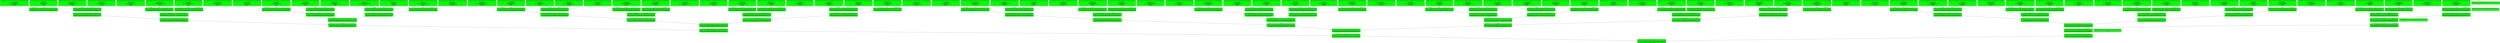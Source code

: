 digraph G{
graph [compound=true, labelloc="b"];
Nodo0[shape=record,fillcolor=green,style=filled,label="6420688fe4966a37453637b7e4966dc59949eb77d3282ef8d9a7649da9cf2305&#92;n&#92;n5814189346446&#92;nCristobal Olmos&#92;njaime.villanueva42@yahoo.com&#92;nnozigonosi&#92;nUsuario"];Nodo1[shape=record,fillcolor=green,style=filled,label="3e1d7f87a18ba196e8c79c4a5a5dec0f541f2260c6732f208bff22d292eeba16&#92;n&#92;n2579993916352&#92;nAdriana Pichardo&#92;neva89@gmail.com&#92;ndoyozevema&#92;nUsuario"];Nodo2[shape=record,fillcolor=green,style=filled,label="fddb42993eb4bb099b242fe35537c740c3248d2ad5a94ece8e780a4fc8733119&#92;n&#92;n6644531371337&#92;nIgnacio Almaraz&#92;nyolanda.guzmn@yahoo.com&#92;npovenicola&#92;nUsuario"];Nodo3[shape=record,fillcolor=green,style=filled,label="9518640243abab6ae2fb7fa78fe066926f867bb6490fb149a2108b95114ccdb3&#92;n&#92;n7334813213241&#92;nConchita Barreto&#92;nmanuela20@hotmail.com&#92;nceqoyilemu&#92;nUsuario"];Nodo4[shape=record,fillcolor=green,style=filled,label="6fa3bb67a3ed6d2b5b9b6f76719f85a3e5374129d08930ef531d15366ab4ca07&#92;n&#92;n8593429736187&#92;nAlejandra Alcántar&#92;nmariano.duarte@yahoo.com&#92;nzinatojaxa&#92;nUsuario"];Nodo5[shape=record,fillcolor=green,style=filled,label="850793836ff4ff8b78648bdc65866c86ce92449d6fdd73210bf85df16cad2e08&#92;n&#92;n8584257927669&#92;nMónica Valverde&#92;nclemente.palacios86@hotmail.com&#92;nxarotusivo&#92;nUsuario"];Nodo6[shape=record,fillcolor=green,style=filled,label="8f49268e25ffa651f5b1a19e07f542d3e5edbb4079b576ad00c5cd88f1e70908&#92;n&#92;n5936653271624&#92;nMiguel Corona&#92;nhomero.delatorre54@gmail.com&#92;ndakiroharo&#92;nUsuario"];Nodo7[shape=record,fillcolor=green,style=filled,label="57a9ced532b2aad17626287649c10bbbe8536d5b0a8a430e5b4de681ddf26a76&#92;n&#92;n5553164513391&#92;nBernardo Armenta&#92;nantoniogaytn47@gmail.com&#92;nxaseloceza&#92;nUsuario"];Nodo8[shape=record,fillcolor=green,style=filled,label="8a4f18d11df11bd99bea6f47d2b031fc336b4de06c52b9cca7634de46b6283aa&#92;n&#92;n8377357717474&#92;nRaquel Villanueva&#92;nclara17@yahoo.com&#92;ngigaqozofo&#92;nUsuario"];Nodo9[shape=record,fillcolor=green,style=filled,label="ab15b1c781d1b0988cfea1171b87762246b1070e21594d1d50c662f805ae691c&#92;n&#92;n8616272612388&#92;nRosalia Báez&#92;nbertacastro29@yahoo.com&#92;nyipitopayu&#92;nUsuario"];Nodo10[shape=record,fillcolor=green,style=filled,label="b0a6d9cd90187c09c5a1ae3c7cffc27db1452b0b5849d28c320c0b2aec59cf1d&#92;n&#92;n4761248384994&#92;nJoaquín Carvajal&#92;nbarbara.soliz@gmail.com&#92;nkurevesebe&#92;nUsuario"];Nodo11[shape=record,fillcolor=green,style=filled,label="6aaa8abb052e51a5811bb4f5ada584264de7955376b24ae64e2571e4765bc22d&#92;n&#92;n8618227236876&#92;nPatricio Luna&#92;ntimoteo.de-jess@hotmail.com&#92;nwaqokinihi&#92;nUsuario"];Nodo12[shape=record,fillcolor=green,style=filled,label="24a46d993ad52ed44d0929321c9d0330e2b554899b3b6f9672218b36eb15e673&#92;n&#92;n9866583571365&#92;nMaría Cristina Díaz&#92;nmara-cristina.rodarte@hotmail.com&#92;ndukoyiriyu&#92;nUsuario"];Nodo13[shape=record,fillcolor=green,style=filled,label="50fd8221c4d6cb981a10be453f967f8ca5a94bae49592df37dba48f15010e11e&#92;n&#92;n8926946543451&#92;nGloria Lugo&#92;nanita84@yahoo.com&#92;nqiraruqoxi&#92;nUsuario"];Nodo14[shape=record,fillcolor=green,style=filled,label="4f549513d53e840adf109e19776808542d07571fddee416a00597f44841d5483&#92;n&#92;n2895556173714&#92;nSara Tovar&#92;nmarco-antonio.pacheco@gmail.com&#92;nrebanuxupe&#92;nUsuario"];Nodo15[shape=record,fillcolor=green,style=filled,label="bb7239ad641054abe38040defc34e95890d43275b576c88b20842811eb460bef&#92;n&#92;n8681469768764&#92;nArturo Herrera&#92;nluciagalvn31@yahoo.com&#92;nyafakepeho&#92;nUsuario"];Nodo16[shape=record,fillcolor=green,style=filled,label="761d03b5eaee031888456751e405bf638f994cc6cd631d4992b6db9a6fcdd790&#92;n&#92;n3829417887596&#92;nClemente Ortega&#92;nmarco-antonio.vigil42@hotmail.com&#92;nwekikedame&#92;nUsuario"];Nodo17[shape=record,fillcolor=green,style=filled,label="ec0876a0178ffbc380209591a7d9314bcd84eabdfaefb155fcf79e420db4a853&#92;n&#92;n7293994859958&#92;nMarco Antonio Gaona&#92;nrafael.salcido@yahoo.com&#92;nlecepezuza&#92;nUsuario"];Nodo18[shape=record,fillcolor=green,style=filled,label="19db1d3049ba6480e66d5fdd635de7bcf5f9ee23fdf9de7ee4e6b3e87e459394&#92;n&#92;n5268755694735&#92;nJuana Chávez&#92;ncristina.velzquez42@yahoo.com&#92;nxujilahoji&#92;nUsuario"];Nodo19[shape=record,fillcolor=green,style=filled,label="ce23288fecd69a6b304c352b2a6ffe3165d54012d507f1ae4bb86b25a780db17&#92;n&#92;n4931411478349&#92;nAna Alemán&#92;nmara-jos.guajardo@yahoo.com&#92;nloluxapemu&#92;nUsuario"];Nodo20[shape=record,fillcolor=green,style=filled,label="6cea5f3fc392b497ffa0b0e3e946d30f5a88e32b0986214d87caa693fa227819&#92;n&#92;n9468315172899&#92;nMiguel Delao&#92;nemilia.bustos@yahoo.com&#92;nturizetaro&#92;nUsuario"];Nodo21[shape=record,fillcolor=green,style=filled,label="c1ae86760af93113f553f125553677475377fdc0125683aa7dcee43645871b4c&#92;n&#92;n2544769875933&#92;nRicardo Villareal&#92;ngracielasantilln86@hotmail.com&#92;njoyuxomanu&#92;nUsuario"];Nodo22[shape=record,fillcolor=green,style=filled,label="da9dd8e9fa792559fb3788a43abfb9fb5cc80c9a00480813cbcb9bddddc6e949&#92;n&#92;n8849135349176&#92;nIsabel Quiñones&#92;ngregorio.leiva59@yahoo.com&#92;nbozajodifa&#92;nUsuario"];Nodo23[shape=record,fillcolor=green,style=filled,label="9d5c4dee859d53c286fd980be9d8db6ea36af8bf78e7204dd53e2e996263ed87&#92;n&#92;n7119974381947&#92;nLourdes Segura&#92;njos-emiliomadrigal21@yahoo.com&#92;ntebulagere&#92;nUsuario"];Nodo24[shape=record,fillcolor=green,style=filled,label="d1c60acaa11e0cfd3ffd94db54171649920894bf8acd298e7faa7bf1ace29d0b&#92;n&#92;n2669196288446&#92;nCaridad Jiménez&#92;njacobo.ulloa@hotmail.com&#92;nmaluxenone&#92;nUsuario"];Nodo25[shape=record,fillcolor=green,style=filled,label="7e1360491e461a1ffe6b590f5e46eaf6d1a8ef97023e94de1776ba5af7b022e2&#92;n&#92;n7635494171368&#92;nCristobal Gaona&#92;nguillermina01@hotmail.com&#92;nzezopicunu&#92;nUsuario"];Nodo26[shape=record,fillcolor=green,style=filled,label="d4b9f6aaeba83759d3c784a3569221bf39fb5fb779ec911ce67e941863a3b7e8&#92;n&#92;n4656671761475&#92;nHernán Granado&#92;ncecilia.pia88@gmail.com&#92;ntocarefeto&#92;nUsuario"];Nodo27[shape=record,fillcolor=green,style=filled,label="6a0411a2f5ed1c4a28eb1b17887bf790308f3b6cd4ef2aa069f6df8a3981f9ac&#92;n&#92;n7743627623662&#92;nAdriana Padrón&#92;ngustavohidalgo60@yahoo.com&#92;nxucuziriqu&#92;nUsuario"];Nodo28[shape=record,fillcolor=green,style=filled,label="6b9bbe81b5da689cf3532bdb8e750a6d0d857ddf64d90e1eddab49015963c635&#92;n&#92;n1822147458793&#92;nÁngela Limón&#92;nmara-elena31@hotmail.com&#92;nsemadikeke&#92;nUsuario"];Nodo29[shape=record,fillcolor=green,style=filled,label="6793f37580321f29872d9f92d85426aa5c3b1d63f178c4387fbced820de1b0b9&#92;n&#92;n1368897391774&#92;nEmilia Rocha&#92;ncaridad24@gmail.com&#92;nvejotuzajo&#92;nUsuario"];Nodo30[shape=record,fillcolor=green,style=filled,label="456c96620ec0a3613cb2f2d23a4f8c9b2d3e52810777374b77fb9ec77eaef923&#92;n&#92;n8773678378328&#92;nMarco Antonio Olvera&#92;nhoracio96@gmail.com&#92;ntuqaneyale&#92;nUsuario"];Nodo31[shape=record,fillcolor=green,style=filled,label="639c021d23246199c000be3849c009de5ea08fe920a73d7a39096ad88dcfed26&#92;n&#92;n5254425467734&#92;nCatalina Anaya&#92;nelena.malave66@gmail.com&#92;nmijezeqeni&#92;nUsuario"];Nodo32[shape=record,fillcolor=green,style=filled,label="2d75300747b99d12542fd21fa2f91f82a00769efb2a6db27984e68da2622d1ce&#92;n&#92;n3142962397964&#92;nPilar Arriaga&#92;ngilberto.pedraza@yahoo.com&#92;npumafovero&#92;nUsuario"];Nodo33[shape=record,fillcolor=green,style=filled,label="654ccefbbc87388c40d6b340f8dd0924d22a228b7c567e516b1aab4354680363&#92;n&#92;n2934128786923&#92;nDiana Granados&#92;nhugo.lugo64@hotmail.com&#92;npejuwuvena&#92;nUsuario"];Nodo34[shape=record,fillcolor=green,style=filled,label="e8c9845310ff136c9a519c1075e2214812be8358d22aa49653e49470f46a5728&#92;n&#92;n4741686263641&#92;nDavid Ybarra&#92;ncarlacarranza97@hotmail.com&#92;nnimogunuro&#92;nUsuario"];Nodo35[shape=record,fillcolor=green,style=filled,label="0b64f43a76307c5be7a473059bc8d5657cbd2ba17171ea604baee10caaa5c5b8&#92;n&#92;n7913235243699&#92;nAdriana Gil&#92;njaime08@yahoo.com&#92;ncocifevuni&#92;nUsuario"];Nodo36[shape=record,fillcolor=green,style=filled,label="937e76b68896ac907aae90084287c534681559d1102f96160c8fa70c4dd7950a&#92;n&#92;n7736147974617&#92;nMercedes Matos&#92;nandrs.villa@hotmail.com&#92;njomenufeve&#92;nUsuario"];Nodo37[shape=record,fillcolor=green,style=filled,label="c2315ecbd13c32686ddeae1b595a93d71f8139cec7d92a2c645ed0d2164124ec&#92;n&#92;n1288938143589&#92;nBenjamín Delapaz&#92;nmara-soledad10@gmail.com&#92;nlurademuci&#92;nUsuario"];Nodo38[shape=record,fillcolor=green,style=filled,label="75a0035059e3813dacdf101b7bc2bd6646bffa7d2728e7859d3c07dfe042c9f0&#92;n&#92;n2943724396811&#92;nMario Arreola&#92;nrocio.armijo@hotmail.com&#92;nwayahezima&#92;nUsuario"];Nodo39[shape=record,fillcolor=green,style=filled,label="478cba29fbe60409e162fbe8ff3be40ed8c7ba03d78b1ecebfc286eeb8789a2d&#92;n&#92;n6643178386258&#92;nMagdalena Cabrera&#92;npedromontemayor66@yahoo.com&#92;nzazopoguga&#92;nUsuario"];Nodo40[shape=record,fillcolor=green,style=filled,label="479378cf5cffb4d8a1af1b40555e983a4251228b70045dcd691bc546084f42ab&#92;n&#92;n5155254917714&#92;nJorge Chávez&#92;nbertaperalta89@hotmail.com&#92;nfuhurevuho&#92;nUsuario"];Nodo41[shape=record,fillcolor=green,style=filled,label="6a6642b393ef6f535e5635bd1412e3285462cdf055706004b8bdfef9be9f269a&#92;n&#92;n1636777681957&#92;nGilberto Menchaca&#92;nngela.godoy27@hotmail.com&#92;nranokoyabe&#92;nUsuario"];Nodo42[shape=record,fillcolor=green,style=filled,label="be6bea696cae0549f23f0314aef7fcc35335b8a2afb19d6dbb6016a669d642d6&#92;n&#92;n4139935691723&#92;nDolores Sepúlveda&#92;nmara.perea@gmail.com&#92;nrucocefema&#92;nUsuario"];Nodo43[shape=record,fillcolor=green,style=filled,label="3079bc380303bdae16942b89e4874f35b6e12a7a2bef25d67134f28c962a0366&#92;n&#92;n7966122282638&#92;nDiego Ciñeda&#92;nnomeimporta@gmail.com&#92;nffrr456f&#92;nUsuario"];Nodo44[shape=record,fillcolor=green,style=filled,label="7a693bbf1fc1fd5b899daf0873e969a24ff22b2ab02f713be4d3ed3fb5756540&#92;n&#92;n7243556412666&#92;nLuis Franco&#92;nmartn.pabn@hotmail.com&#92;nhamojanexi&#92;nUsuario"];Nodo45[shape=record,fillcolor=green,style=filled,label="1b9f4025f085f0cfe9e85f18fc6b3aabea67cef0593cf6cb71f00956deb1237e&#92;n&#92;n6151384252919&#92;nJulio Ojeda&#92;nmnicasaavedra45@gmail.com&#92;njihafikobu&#92;nUsuario"];Nodo46[shape=record,fillcolor=green,style=filled,label="e0fdc1c3db19c6d972d75ec7ebf3eb1d958e96247a9c144575bbf309763849fd&#92;n&#92;n9783989826944&#92;nAriadna Gallegos&#92;njaimezayas60@yahoo.com&#92;ndofivazaxe&#92;nUsuario"];Nodo47[shape=record,fillcolor=green,style=filled,label="e071368c93d4c0086425968b33c6ecbfa7abe4267132064f0f1e270715f72a09&#92;n&#92;n8719188476476&#92;nReina Fonseca&#92;nmiguel-ngel.almanza03@gmail.com&#92;nbizihewaye&#92;nUsuario"];Nodo48[shape=record,fillcolor=green,style=filled,label="27c0e7237f9aa8f74d8d924fa2e65bca30956833937b5b7db9339c25b69eb762&#92;n&#92;n9281237978619&#92;nLorena Saiz&#92;nconcepcinaguirre80@yahoo.com&#92;nsaboxopuba&#92;nUsuario"];Nodo49[shape=record,fillcolor=green,style=filled,label="7f83e6c16ad5d8a238caff1cab5577ada80ff5162ff9d02bd3ebd73abaa27187&#92;n&#92;n8946841966492&#92;nIsabela Águilar&#92;nmanuela52@hotmail.com&#92;nbosijareso&#92;nUsuario"];Nodo50[shape=record,fillcolor=green,style=filled,label="944d8e5a6d8b77f493bf13642a0d96f6760f80261a5a2b210c2920d90ae71b1c&#92;n&#92;n8844536119965&#92;nAndrea Bahena&#92;nmicaelaybarra59@yahoo.com&#92;nfoxajahuro&#92;nUsuario"];Nodo51[shape=record,fillcolor=green,style=filled,label="3d20bc246fa4496853e0ca0647fa9411de069986134ccd632673622e35636210&#92;n&#92;n6278431891478&#92;nMónica Jaramillo&#92;nandrea.rico43@yahoo.com&#92;njepecubaqa&#92;nUsuario"];Nodo52[shape=record,fillcolor=green,style=filled,label="7d70a58623610bac49990b360c0ad6e69d1d921b0fea2075d6277ff731bf1d00&#92;n&#92;n3719448425919&#92;nGraciela Garibay&#92;nirenevarela66@yahoo.com&#92;nnagiwojizu&#92;nUsuario"];Nodo53[shape=record,fillcolor=green,style=filled,label="b9c4f062affb1ab07552ccb9c0dee88e0d0816cacbf07ea35a2e72f9c17283d8&#92;n&#92;n9713416438915&#92;nMagdalena Corrales&#92;nguillermo94@gmail.com&#92;nwoxeyijila&#92;nUsuario"];Nodo54[shape=record,fillcolor=green,style=filled,label="f95186e1ed849e71f230a3a19aa7d506c1455b5d0b00348df7fae7f59498ca5a&#92;n&#92;n3163518389391&#92;nBeatriz Garibay&#92;nlourdes41@yahoo.com&#92;njararezuhu&#92;nUsuario"];Nodo55[shape=record,fillcolor=green,style=filled,label="9dff99524bd4af6ad05220711864e562d2fec3367ef24b058e7e43852e83187e&#92;n&#92;n4364563269412&#92;nPablo Saldaña&#92;njosferrer65@gmail.com&#92;nzujekiqoza&#92;nUsuario"];Nodo56[shape=record,fillcolor=green,style=filled,label="1383b3fef72b848a157b93da8aa29665ff35491323903fbae62a4156c47438a3&#92;n&#92;n2463133135696&#92;nJuan Santacruz&#92;ncristobal.maestas@gmail.com&#92;nxorudamopo&#92;nUsuario"];Nodo57[shape=record,fillcolor=green,style=filled,label="79f6234ca3e365cde9eef0a7deb85bbdb9954386e7d690ed64c031233cd7b8e1&#92;n&#92;n7393555697555&#92;nAna Luisa Quintero&#92;ngloria.correa@hotmail.com&#92;ncewaqejimu&#92;nUsuario"];Nodo58[shape=record,fillcolor=green,style=filled,label="28d63ef2df08b6796f2bb5c6d944eb5c5a392c1bf264b6b221ff5af3567007ed&#92;n&#92;n6117527626576&#92;nMayte Salcido&#92;nraquel.viera@gmail.com&#92;nkaxexibapi&#92;nUsuario"];Nodo59[shape=record,fillcolor=green,style=filled,label="69b731cf2b529cb728ab8dac67d968cba59767a7e12a9c1b923bbe1b6fb2eeba&#92;n&#92;n1889525113272&#92;nRaúl Dueñas&#92;nleonorlemus91@hotmail.com&#92;nyabopafata&#92;nUsuario"];Nodo60[shape=record,fillcolor=green,style=filled,label="ca177bd0bd54316b012aea41de8e2653c6199dca81c6f82b17ddacaaa46edb8a&#92;n&#92;n2685894788755&#92;nJosé Emilio Amador&#92;nlorenzo36@gmail.com&#92;ntevigogoce&#92;nUsuario"];Nodo61[shape=record,fillcolor=green,style=filled,label="b975805cdde42147b37ee79056a6552af2349dff7520f58f2b6c5ab2f328c01f&#92;n&#92;n9664891415778&#92;nGraciela Rosales&#92;nguillermo.sanches@gmail.com&#92;nvisamacequ&#92;nUsuario"];Nodo62[shape=record,fillcolor=green,style=filled,label="a404876e78aec7ef274db66502ba59dd9bc63a85352a4b727d019f51c9f0b6e7&#92;n&#92;n5829183656269&#92;nCarmen Rodríguez&#92;nguadalupe.luna@yahoo.com&#92;nnopejerawu&#92;nUsuario"];Nodo63[shape=record,fillcolor=green,style=filled,label="ae74794a684d7cf255a6875acbd4194538a2af01baad7f7ec4ca54b7d4d851e0&#92;n&#92;n3222262655866&#92;nOlivia Lovato&#92;ncarlota56@hotmail.com&#92;nzowibadugi&#92;nUsuario"];Nodo64[shape=record,fillcolor=green,style=filled,label="fe78dced2ff6ecdf8ad0a74586128917bb464a704fb71aa3ec009aad58009b4f&#92;n&#92;n2397977697528&#92;nVicente Chapa&#92;nramonaalemn15@yahoo.com&#92;nbisajuduyu&#92;nUsuario"];Nodo65[shape=record,fillcolor=green,style=filled,label="91a6c95bc2b5132ffe8c26163a6d3af9694e6d3c11a2a8dc2d5ce473aa313eb7&#92;n&#92;n3867331198829&#92;nCristobal Gaytán&#92;nhernn79@hotmail.com&#92;ntubadumexi&#92;nUsuario"];Nodo66[shape=record,fillcolor=green,style=filled,label="12c821b9d37d63498ee238bb4391079fec289e5c4717d52fc076d672150dce91&#92;n&#92;n8818981557678&#92;nRamón Paredes&#92;nfrancisca.henrquez89@yahoo.com&#92;nguvaxuvapa&#92;nUsuario"];Nodo67[shape=record,fillcolor=green,style=filled,label="0843b665814d7eeb42a8b98f79a9e27f60fb88b79d5c6dddc3eb5e9995d7c464&#92;n&#92;n4923278748766&#92;nLuz Acuña&#92;nbeatriz.jaime@yahoo.com&#92;nroxuzegiwe&#92;nUsuario"];Nodo68[shape=record,fillcolor=green,style=filled,label="8b7f1dc75551738ef0cb1fdb6adc27c1f7250425f2dff8b552402f8a2e3916f7&#92;n&#92;n3842613647158&#92;nGilberto Montaño&#92;nteodoro90@hotmail.com&#92;nbuzudoxove&#92;nUsuario"];Nodo69[shape=record,fillcolor=green,style=filled,label="ec3198ec32b436de7523dbb004b5e750bf5b6798469b093c413bdb99d7886704&#92;n&#92;n5182366964249&#92;nGustavo Ramón&#92;nlucas.quezada66@gmail.com&#92;ncubifojevu&#92;nUsuario"];Nodo70[shape=record,fillcolor=green,style=filled,label="5bb27724e922ff03f0977f14155223d2ac3e4a0e44a5d6a67f734c6d0a380e39&#92;n&#92;n1383852588951&#92;nJosé Emilio Collazo&#92;nenriqueluna46@yahoo.com&#92;ngunacasoki&#92;nUsuario"];Nodo71[shape=record,fillcolor=green,style=filled,label="80aca4935b9a48c31398656c54ded7535664e1bb912e2784568449c65610f238&#92;n&#92;n3498837526256&#92;nAna Maya&#92;nmara-luisa.garica@yahoo.com&#92;nrijecocogi&#92;nUsuario"];Nodo72[shape=record,fillcolor=green,style=filled,label="f56cb6c9f34bae1571beaff7443221e1025f80db7f72432f67837daa5548ca07&#92;n&#92;n4363433125265&#92;nJaime Saldivar&#92;narmando.bonilla@yahoo.com&#92;ntomidogave&#92;nUsuario"];Nodo73[shape=record,fillcolor=green,style=filled,label="888d9d655b5d69dce5016a13548da0b0f686d0c397392aff67c0835e7b94627d&#92;n&#92;n4918878656113&#92;nClaudia Pedroza&#92;neduardo.cortez25@gmail.com&#92;nwesuvujuxu&#92;nUsuario"];Nodo74[shape=record,fillcolor=green,style=filled,label="a9265798fae8ef5c6537da56b82a70334e4e583b1ebe09e89f1d6b95bc1bea35&#92;n&#92;n1625169327569&#92;nPatricio Colunga&#92;nconcepcin.campos@yahoo.com&#92;npelamidifa&#92;nUsuario"];Nodo75[shape=record,fillcolor=green,style=filled,label="74d465eb8fdafe18385815184067902a398e27c07269abff3c7e5df1800a732a&#92;n&#92;n8498254356931&#92;nElena Valdivia&#92;nsergio12@hotmail.com&#92;nqazonenusu&#92;nUsuario"];Nodo76[shape=record,fillcolor=green,style=filled,label="fca82d51a92d675933ac89e151492fba3aee38647abed3a9dc6bb95630dc8d6e&#92;n&#92;n4556984858539&#92;nEnrique Balderas&#92;nfrancisca.prado@hotmail.com&#92;nlufiqotowa&#92;nUsuario"];Nodo77[shape=record,fillcolor=green,style=filled,label="fcd5c759833ecce5ded2f9eaf336064b8cc5d1d3c138ce49b454ea6069649f76&#92;n&#92;n5292929954516&#92;nInés Deleón&#92;nguillermo47@hotmail.com&#92;nfoqugominu&#92;nUsuario"];Nodo78[shape=record,fillcolor=green,style=filled,label="f877afcb61e54996b1c209ccb8d038a45959cb3a719ccb5e3366ad6bc8f99406&#92;n&#92;n6337279296374&#92;nEmilia Carrasquillo&#92;nalejandra72@hotmail.com&#92;nnutagofije&#92;nUsuario"];Nodo79[shape=record,fillcolor=green,style=filled,label="11a76b9ea48c1decc74bfdc64b60001fb90b5b85609f819edfed6a99daa9138c&#92;n&#92;n2719414437751&#92;nVictoria Rodríguez&#92;njuliomontaez89@hotmail.com&#92;nkawisosuse&#92;nUsuario"];Nodo80[shape=record,fillcolor=green,style=filled,label="0ee98fc5668d32c58a51a0a76aa285d29b50f21094591e0d01645bb98a5746e0&#92;n&#92;n1973526586315&#92;nLorena Dávila&#92;namalia.zamora@yahoo.com&#92;nkiyocikaxu&#92;nUsuario"];Nodo81[shape=record,fillcolor=green,style=filled,label="ed8de7e7ba1fcafb74d6d7cf23174cdf48b60638c53135a59c98ade5a0901528&#92;n&#92;n7177753885314&#92;nDaniel Amaya&#92;nemilio.camarillo@yahoo.com&#92;nraponumobi&#92;nUsuario"];Nodo82[shape=record,fillcolor=green,style=filled,label="cb653e79ed85f4d73e116e4442c4f7e9a96a39bdfd0f54d026f5eba8f94b51f3&#92;n&#92;n7239523619319&#92;nMariana Benavídez&#92;nantonioposada19@yahoo.com&#92;nlibonufulu&#92;nUsuario"];Nodo83[shape=record,fillcolor=green,style=filled,label="27cf837c541647f283e560806a15e8d7097a79abcdb7cc157ac34ac7b6ec2f45&#92;n&#92;n4515348769345&#92;nIsabel Ledesma&#92;njos-eduardo.porras20@hotmail.com&#92;nxohayisufu&#92;nUsuario"];Nodo84[shape=record,fillcolor=green,style=filled,label="5eb302417a8a9d0c82342baa8fa2c02f8eea3f046edb7a9372de6cb5eacb189d&#92;n&#92;n2297333548713&#92;nAntonio Moreno&#92;nngela.grijalva64@yahoo.com&#92;nhemamajapu&#92;nUsuario"];Nodo85[shape=record,fillcolor=green,style=filled,label="3c3f85a630e34873569b30668dbd7c4d16cb3b114b634c9a2c187368f72f4701&#92;n&#92;n-85"];Nodo86[shape=record,fillcolor=green,style=filled,label="76a18f75fba25810cecf747682fba76c30271e3b372173cb2a2adc717b27bec4&#92;n&#92;n6420688fe4966a37453637b7e4966dc59949eb77d3282ef8d9a7649da9cf2305&#92;n3e1d7f87a18ba196e8c79c4a5a5dec0f541f2260c6732f208bff22d292eeba16"];Nodo0 -> Nodo86;Nodo1 -> Nodo86;Nodo87[shape=record,fillcolor=green,style=filled,label="eebf63a8c1438d24bc392da225cf5effd9f23d98006281016eb6dded16e0109e&#92;n&#92;nfddb42993eb4bb099b242fe35537c740c3248d2ad5a94ece8e780a4fc8733119&#92;n9518640243abab6ae2fb7fa78fe066926f867bb6490fb149a2108b95114ccdb3"];Nodo2 -> Nodo87;Nodo3 -> Nodo87;Nodo88[shape=record,fillcolor=green,style=filled,label="c88971d6fe7fd87ece16373b85ab123781273227eae9bacc9c4632154e6915ac&#92;n&#92;n6fa3bb67a3ed6d2b5b9b6f76719f85a3e5374129d08930ef531d15366ab4ca07&#92;n850793836ff4ff8b78648bdc65866c86ce92449d6fdd73210bf85df16cad2e08"];Nodo4 -> Nodo88;Nodo5 -> Nodo88;Nodo89[shape=record,fillcolor=green,style=filled,label="0f5ab368051e6230dd3c524fbceedfda1c1477120b89e50fa10ad6e0a6eed6b7&#92;n&#92;n8f49268e25ffa651f5b1a19e07f542d3e5edbb4079b576ad00c5cd88f1e70908&#92;n57a9ced532b2aad17626287649c10bbbe8536d5b0a8a430e5b4de681ddf26a76"];Nodo6 -> Nodo89;Nodo7 -> Nodo89;Nodo90[shape=record,fillcolor=green,style=filled,label="06b602f0860c1ca97470ff9b4fa05b63ed2d4231d070afe29d79b2106eeb86d4&#92;n&#92;n8a4f18d11df11bd99bea6f47d2b031fc336b4de06c52b9cca7634de46b6283aa&#92;nab15b1c781d1b0988cfea1171b87762246b1070e21594d1d50c662f805ae691c"];Nodo8 -> Nodo90;Nodo9 -> Nodo90;Nodo91[shape=record,fillcolor=green,style=filled,label="87710c751865a5100b6fbe49c00d1d9499feb27787333928dccf0509371f44ec&#92;n&#92;nb0a6d9cd90187c09c5a1ae3c7cffc27db1452b0b5849d28c320c0b2aec59cf1d&#92;n6aaa8abb052e51a5811bb4f5ada584264de7955376b24ae64e2571e4765bc22d"];Nodo10 -> Nodo91;Nodo11 -> Nodo91;Nodo92[shape=record,fillcolor=green,style=filled,label="5dcbbdf90221659fba967ffeb1474a7dcc52ef85d792856cb6c53175a24c2dde&#92;n&#92;n24a46d993ad52ed44d0929321c9d0330e2b554899b3b6f9672218b36eb15e673&#92;n50fd8221c4d6cb981a10be453f967f8ca5a94bae49592df37dba48f15010e11e"];Nodo12 -> Nodo92;Nodo13 -> Nodo92;Nodo93[shape=record,fillcolor=green,style=filled,label="c9df7289cdfc9e24094dfe14190edca7b23f9059b78f21958c7f2b46dd13d157&#92;n&#92;n4f549513d53e840adf109e19776808542d07571fddee416a00597f44841d5483&#92;nbb7239ad641054abe38040defc34e95890d43275b576c88b20842811eb460bef"];Nodo14 -> Nodo93;Nodo15 -> Nodo93;Nodo94[shape=record,fillcolor=green,style=filled,label="7f7a11810cede0cdbd74caed01e022236f6c36b0c6f6aa5d8a0f2d765d8bcb5a&#92;n&#92;n761d03b5eaee031888456751e405bf638f994cc6cd631d4992b6db9a6fcdd790&#92;nec0876a0178ffbc380209591a7d9314bcd84eabdfaefb155fcf79e420db4a853"];Nodo16 -> Nodo94;Nodo17 -> Nodo94;Nodo95[shape=record,fillcolor=green,style=filled,label="188749c241dae5fbbeaca9e9aad43f22f0bfa7671971cdd3c1ff9d2bafba239e&#92;n&#92;n19db1d3049ba6480e66d5fdd635de7bcf5f9ee23fdf9de7ee4e6b3e87e459394&#92;nce23288fecd69a6b304c352b2a6ffe3165d54012d507f1ae4bb86b25a780db17"];Nodo18 -> Nodo95;Nodo19 -> Nodo95;Nodo96[shape=record,fillcolor=green,style=filled,label="c0baedb469afdd63899c375cea8837b3a998a72b2b700c16321ec2cba849f173&#92;n&#92;n6cea5f3fc392b497ffa0b0e3e946d30f5a88e32b0986214d87caa693fa227819&#92;nc1ae86760af93113f553f125553677475377fdc0125683aa7dcee43645871b4c"];Nodo20 -> Nodo96;Nodo21 -> Nodo96;Nodo97[shape=record,fillcolor=green,style=filled,label="05cafa2262b8b81e77fce2ab116dc9c37805746199ecaf4b3c4f996d11eedcff&#92;n&#92;nda9dd8e9fa792559fb3788a43abfb9fb5cc80c9a00480813cbcb9bddddc6e949&#92;n9d5c4dee859d53c286fd980be9d8db6ea36af8bf78e7204dd53e2e996263ed87"];Nodo22 -> Nodo97;Nodo23 -> Nodo97;Nodo98[shape=record,fillcolor=green,style=filled,label="58ff588afd45ebd240908e0587ea3de88d053360c0b9083cffbe637e8ac2f10a&#92;n&#92;nd1c60acaa11e0cfd3ffd94db54171649920894bf8acd298e7faa7bf1ace29d0b&#92;n7e1360491e461a1ffe6b590f5e46eaf6d1a8ef97023e94de1776ba5af7b022e2"];Nodo24 -> Nodo98;Nodo25 -> Nodo98;Nodo99[shape=record,fillcolor=green,style=filled,label="17ced6596a5c596e6424294a6bedefb04cb1b532b6d9020dadc1dd9c9611884b&#92;n&#92;nd4b9f6aaeba83759d3c784a3569221bf39fb5fb779ec911ce67e941863a3b7e8&#92;n6a0411a2f5ed1c4a28eb1b17887bf790308f3b6cd4ef2aa069f6df8a3981f9ac"];Nodo26 -> Nodo99;Nodo27 -> Nodo99;Nodo100[shape=record,fillcolor=green,style=filled,label="05eff101b7e1aa2c6bd1c22d1779a983afdd2b58e2d3bb24694d129e785155ca&#92;n&#92;n6b9bbe81b5da689cf3532bdb8e750a6d0d857ddf64d90e1eddab49015963c635&#92;n6793f37580321f29872d9f92d85426aa5c3b1d63f178c4387fbced820de1b0b9"];Nodo28 -> Nodo100;Nodo29 -> Nodo100;Nodo101[shape=record,fillcolor=green,style=filled,label="b29d41245a42bffa3aac4065562d6ae422635619b65315f97f430ee12ff8db1b&#92;n&#92;n456c96620ec0a3613cb2f2d23a4f8c9b2d3e52810777374b77fb9ec77eaef923&#92;n639c021d23246199c000be3849c009de5ea08fe920a73d7a39096ad88dcfed26"];Nodo30 -> Nodo101;Nodo31 -> Nodo101;Nodo102[shape=record,fillcolor=green,style=filled,label="3d973b8d168bb371054199db2b5d64bca96c4537da061405b89897fdcb0ff52c&#92;n&#92;n2d75300747b99d12542fd21fa2f91f82a00769efb2a6db27984e68da2622d1ce&#92;n654ccefbbc87388c40d6b340f8dd0924d22a228b7c567e516b1aab4354680363"];Nodo32 -> Nodo102;Nodo33 -> Nodo102;Nodo103[shape=record,fillcolor=green,style=filled,label="d4298839397ca56860d953b19b6a917fec7518a25ba0be8f1ad8bb2154309a97&#92;n&#92;ne8c9845310ff136c9a519c1075e2214812be8358d22aa49653e49470f46a5728&#92;n0b64f43a76307c5be7a473059bc8d5657cbd2ba17171ea604baee10caaa5c5b8"];Nodo34 -> Nodo103;Nodo35 -> Nodo103;Nodo104[shape=record,fillcolor=green,style=filled,label="78f3d7cc784be9a5a3615dca99286e62aa29f304a7cd5acd74259af9b1a52261&#92;n&#92;n937e76b68896ac907aae90084287c534681559d1102f96160c8fa70c4dd7950a&#92;nc2315ecbd13c32686ddeae1b595a93d71f8139cec7d92a2c645ed0d2164124ec"];Nodo36 -> Nodo104;Nodo37 -> Nodo104;Nodo105[shape=record,fillcolor=green,style=filled,label="cdcdff4b0abb7ac25059a2ebb99768fd77144430b0d587f052bb2a9772199220&#92;n&#92;n75a0035059e3813dacdf101b7bc2bd6646bffa7d2728e7859d3c07dfe042c9f0&#92;n478cba29fbe60409e162fbe8ff3be40ed8c7ba03d78b1ecebfc286eeb8789a2d"];Nodo38 -> Nodo105;Nodo39 -> Nodo105;Nodo106[shape=record,fillcolor=green,style=filled,label="fc4eca692cc2a20e280b08e9f3f73bb06e24d95d9c813e85c019bb6ac554d93c&#92;n&#92;n479378cf5cffb4d8a1af1b40555e983a4251228b70045dcd691bc546084f42ab&#92;n6a6642b393ef6f535e5635bd1412e3285462cdf055706004b8bdfef9be9f269a"];Nodo40 -> Nodo106;Nodo41 -> Nodo106;Nodo107[shape=record,fillcolor=green,style=filled,label="61c321fd01a67bdc94a369dff6a48ca38feb1fda73875528d218cf8d481ba444&#92;n&#92;nbe6bea696cae0549f23f0314aef7fcc35335b8a2afb19d6dbb6016a669d642d6&#92;n3079bc380303bdae16942b89e4874f35b6e12a7a2bef25d67134f28c962a0366"];Nodo42 -> Nodo107;Nodo43 -> Nodo107;Nodo108[shape=record,fillcolor=green,style=filled,label="e541524c855abbdc937564e9dcee73281c8f3a62cd23ae05523506d6f16e02c1&#92;n&#92;n7a693bbf1fc1fd5b899daf0873e969a24ff22b2ab02f713be4d3ed3fb5756540&#92;n1b9f4025f085f0cfe9e85f18fc6b3aabea67cef0593cf6cb71f00956deb1237e"];Nodo44 -> Nodo108;Nodo45 -> Nodo108;Nodo109[shape=record,fillcolor=green,style=filled,label="a2aaf2cf95e8bc12b3aa8ad21432fb96ee04a0a2c910290a18ea15b7a4c26367&#92;n&#92;ne0fdc1c3db19c6d972d75ec7ebf3eb1d958e96247a9c144575bbf309763849fd&#92;ne071368c93d4c0086425968b33c6ecbfa7abe4267132064f0f1e270715f72a09"];Nodo46 -> Nodo109;Nodo47 -> Nodo109;Nodo110[shape=record,fillcolor=green,style=filled,label="f455d16b6806b6ea49e48e1253ba95ddbc1dc17ec3f3eceeb9603e6c4acde09c&#92;n&#92;n27c0e7237f9aa8f74d8d924fa2e65bca30956833937b5b7db9339c25b69eb762&#92;n7f83e6c16ad5d8a238caff1cab5577ada80ff5162ff9d02bd3ebd73abaa27187"];Nodo48 -> Nodo110;Nodo49 -> Nodo110;Nodo111[shape=record,fillcolor=green,style=filled,label="133b3d56bd853f708421e710e7ca120c003d5f827e5e86dff11434f01ddcc41e&#92;n&#92;n944d8e5a6d8b77f493bf13642a0d96f6760f80261a5a2b210c2920d90ae71b1c&#92;n3d20bc246fa4496853e0ca0647fa9411de069986134ccd632673622e35636210"];Nodo50 -> Nodo111;Nodo51 -> Nodo111;Nodo112[shape=record,fillcolor=green,style=filled,label="f9498d6948c534a1e521b4868eb17ad6cc9f48b3a50d0c21ea7dbd1b22af7c62&#92;n&#92;n7d70a58623610bac49990b360c0ad6e69d1d921b0fea2075d6277ff731bf1d00&#92;nb9c4f062affb1ab07552ccb9c0dee88e0d0816cacbf07ea35a2e72f9c17283d8"];Nodo52 -> Nodo112;Nodo53 -> Nodo112;Nodo113[shape=record,fillcolor=green,style=filled,label="6096fd1f2066886136dc6c22b0eb15a872336df4b72df34eac5beb273bc2eebe&#92;n&#92;nf95186e1ed849e71f230a3a19aa7d506c1455b5d0b00348df7fae7f59498ca5a&#92;n9dff99524bd4af6ad05220711864e562d2fec3367ef24b058e7e43852e83187e"];Nodo54 -> Nodo113;Nodo55 -> Nodo113;Nodo114[shape=record,fillcolor=green,style=filled,label="e784138490b1d368dbfee27965b9ccaeb5124e20493ac3bb29e4e6a9d0cdc98b&#92;n&#92;n1383b3fef72b848a157b93da8aa29665ff35491323903fbae62a4156c47438a3&#92;n79f6234ca3e365cde9eef0a7deb85bbdb9954386e7d690ed64c031233cd7b8e1"];Nodo56 -> Nodo114;Nodo57 -> Nodo114;Nodo115[shape=record,fillcolor=green,style=filled,label="bc93825e3798ac0fc629e46d06fafa4c586d9652c5eaeb6ff3771ea7a852bfe1&#92;n&#92;n28d63ef2df08b6796f2bb5c6d944eb5c5a392c1bf264b6b221ff5af3567007ed&#92;n69b731cf2b529cb728ab8dac67d968cba59767a7e12a9c1b923bbe1b6fb2eeba"];Nodo58 -> Nodo115;Nodo59 -> Nodo115;Nodo116[shape=record,fillcolor=green,style=filled,label="b9e8893cec4164442bd3ab386305b395f28a92646b6e766bb1124b565b7f1f40&#92;n&#92;nca177bd0bd54316b012aea41de8e2653c6199dca81c6f82b17ddacaaa46edb8a&#92;nb975805cdde42147b37ee79056a6552af2349dff7520f58f2b6c5ab2f328c01f"];Nodo60 -> Nodo116;Nodo61 -> Nodo116;Nodo117[shape=record,fillcolor=green,style=filled,label="3cbe957fdc668679a12195179bf895779fda52eb09f81275266e1c7d0de88481&#92;n&#92;na404876e78aec7ef274db66502ba59dd9bc63a85352a4b727d019f51c9f0b6e7&#92;nae74794a684d7cf255a6875acbd4194538a2af01baad7f7ec4ca54b7d4d851e0"];Nodo62 -> Nodo117;Nodo63 -> Nodo117;Nodo118[shape=record,fillcolor=green,style=filled,label="764dfc76f2a1b78617ff65fed8cfa5c7c5908656e0618fc45a3fc7664d8a9527&#92;n&#92;nfe78dced2ff6ecdf8ad0a74586128917bb464a704fb71aa3ec009aad58009b4f&#92;n91a6c95bc2b5132ffe8c26163a6d3af9694e6d3c11a2a8dc2d5ce473aa313eb7"];Nodo64 -> Nodo118;Nodo65 -> Nodo118;Nodo119[shape=record,fillcolor=green,style=filled,label="924eb1971e878e25d5d75e3f20ea81c4fa44d35616382beb5ce8971b84a86fc1&#92;n&#92;n12c821b9d37d63498ee238bb4391079fec289e5c4717d52fc076d672150dce91&#92;n0843b665814d7eeb42a8b98f79a9e27f60fb88b79d5c6dddc3eb5e9995d7c464"];Nodo66 -> Nodo119;Nodo67 -> Nodo119;Nodo120[shape=record,fillcolor=green,style=filled,label="710309f8a8f60373ec01b5c0718774efaeab624da61a461c5b77c3183516c642&#92;n&#92;n8b7f1dc75551738ef0cb1fdb6adc27c1f7250425f2dff8b552402f8a2e3916f7&#92;nec3198ec32b436de7523dbb004b5e750bf5b6798469b093c413bdb99d7886704"];Nodo68 -> Nodo120;Nodo69 -> Nodo120;Nodo121[shape=record,fillcolor=green,style=filled,label="767aaf9f5fd17ca5609627e2aebe1c6bb7a740fc508841ff612bbecd09f00414&#92;n&#92;n5bb27724e922ff03f0977f14155223d2ac3e4a0e44a5d6a67f734c6d0a380e39&#92;n80aca4935b9a48c31398656c54ded7535664e1bb912e2784568449c65610f238"];Nodo70 -> Nodo121;Nodo71 -> Nodo121;Nodo122[shape=record,fillcolor=green,style=filled,label="b396172f9772126162407cb926ca3a88fe33cecb8c0b6ac73205f3102a6f409e&#92;n&#92;nf56cb6c9f34bae1571beaff7443221e1025f80db7f72432f67837daa5548ca07&#92;n888d9d655b5d69dce5016a13548da0b0f686d0c397392aff67c0835e7b94627d"];Nodo72 -> Nodo122;Nodo73 -> Nodo122;Nodo123[shape=record,fillcolor=green,style=filled,label="cb35e95965f52d902c5bd88f2a557ee40b4c832058a054953e987b7e88da10e4&#92;n&#92;na9265798fae8ef5c6537da56b82a70334e4e583b1ebe09e89f1d6b95bc1bea35&#92;n74d465eb8fdafe18385815184067902a398e27c07269abff3c7e5df1800a732a"];Nodo74 -> Nodo123;Nodo75 -> Nodo123;Nodo124[shape=record,fillcolor=green,style=filled,label="b8b6e68cf8682c3f280ba8a29b137fd572e24ded39814c1f4bb09c893e2cf5bb&#92;n&#92;nfca82d51a92d675933ac89e151492fba3aee38647abed3a9dc6bb95630dc8d6e&#92;nfcd5c759833ecce5ded2f9eaf336064b8cc5d1d3c138ce49b454ea6069649f76"];Nodo76 -> Nodo124;Nodo77 -> Nodo124;Nodo125[shape=record,fillcolor=green,style=filled,label="9391fb663ec9ed38c9db52863fd250940d5799f4445b87255ab38364c3d37af5&#92;n&#92;nf877afcb61e54996b1c209ccb8d038a45959cb3a719ccb5e3366ad6bc8f99406&#92;n11a76b9ea48c1decc74bfdc64b60001fb90b5b85609f819edfed6a99daa9138c"];Nodo78 -> Nodo125;Nodo79 -> Nodo125;Nodo126[shape=record,fillcolor=green,style=filled,label="bf06f9db5cd5342c09874e0675016c7ac19ec257e1fdb6b97dd783a14d710919&#92;n&#92;n0ee98fc5668d32c58a51a0a76aa285d29b50f21094591e0d01645bb98a5746e0&#92;ned8de7e7ba1fcafb74d6d7cf23174cdf48b60638c53135a59c98ade5a0901528"];Nodo80 -> Nodo126;Nodo81 -> Nodo126;Nodo127[shape=record,fillcolor=green,style=filled,label="d51eac3dc6faddedcb802c74ce8155226455bdaad46af2516e45e39f29c8ff7a&#92;n&#92;ncb653e79ed85f4d73e116e4442c4f7e9a96a39bdfd0f54d026f5eba8f94b51f3&#92;n27cf837c541647f283e560806a15e8d7097a79abcdb7cc157ac34ac7b6ec2f45"];Nodo82 -> Nodo127;Nodo83 -> Nodo127;Nodo128[shape=record,fillcolor=green,style=filled,label="b90bf89a4c036cc5a7d05de5abe53eeb5c80dea7aa47f6842f61e8266adbc53e&#92;n&#92;n5eb302417a8a9d0c82342baa8fa2c02f8eea3f046edb7a9372de6cb5eacb189d&#92;n3c3f85a630e34873569b30668dbd7c4d16cb3b114b634c9a2c187368f72f4701"];Nodo84 -> Nodo128;Nodo85 -> Nodo128;Nodo129[shape=record,fillcolor=green,style=filled,label="ddb14a6aa2ec340e458a0c84d7ab2b0ba31afbc2f3f21e8d29f5747af5c4c77d&#92;n&#92;n-129"];Nodo130[shape=record,fillcolor=green,style=filled,label="adf3e3553b8d93c7f8a0e81fb7255f29749b66b5deccd64f15f08393c8dd7f23&#92;n&#92;n76a18f75fba25810cecf747682fba76c30271e3b372173cb2a2adc717b27bec4&#92;neebf63a8c1438d24bc392da225cf5effd9f23d98006281016eb6dded16e0109e"];Nodo86 -> Nodo130;Nodo87 -> Nodo130;Nodo131[shape=record,fillcolor=green,style=filled,label="5a0ee964d01010712165c3908db8fb4ce5786d98d17ea2335d6f3240eb8c6e77&#92;n&#92;nc88971d6fe7fd87ece16373b85ab123781273227eae9bacc9c4632154e6915ac&#92;n0f5ab368051e6230dd3c524fbceedfda1c1477120b89e50fa10ad6e0a6eed6b7"];Nodo88 -> Nodo131;Nodo89 -> Nodo131;Nodo132[shape=record,fillcolor=green,style=filled,label="545d19d79534d59dc0990ae4f33c8971b7d507b828979e6ac24715451b125103&#92;n&#92;n06b602f0860c1ca97470ff9b4fa05b63ed2d4231d070afe29d79b2106eeb86d4&#92;n87710c751865a5100b6fbe49c00d1d9499feb27787333928dccf0509371f44ec"];Nodo90 -> Nodo132;Nodo91 -> Nodo132;Nodo133[shape=record,fillcolor=green,style=filled,label="a320ad21987ea39576f99489b453ab363a5227ad3cbcaa218a9890c4f584ea97&#92;n&#92;n5dcbbdf90221659fba967ffeb1474a7dcc52ef85d792856cb6c53175a24c2dde&#92;nc9df7289cdfc9e24094dfe14190edca7b23f9059b78f21958c7f2b46dd13d157"];Nodo92 -> Nodo133;Nodo93 -> Nodo133;Nodo134[shape=record,fillcolor=green,style=filled,label="a49a152b039a0189f6dc3c31354b5baad209a9dac7969742cb93f7d27c38f6a4&#92;n&#92;n7f7a11810cede0cdbd74caed01e022236f6c36b0c6f6aa5d8a0f2d765d8bcb5a&#92;n188749c241dae5fbbeaca9e9aad43f22f0bfa7671971cdd3c1ff9d2bafba239e"];Nodo94 -> Nodo134;Nodo95 -> Nodo134;Nodo135[shape=record,fillcolor=green,style=filled,label="d816764d651184a99e48f96cc7542714411235e967cdfa6c1b7d64ca6af58f4f&#92;n&#92;nc0baedb469afdd63899c375cea8837b3a998a72b2b700c16321ec2cba849f173&#92;n05cafa2262b8b81e77fce2ab116dc9c37805746199ecaf4b3c4f996d11eedcff"];Nodo96 -> Nodo135;Nodo97 -> Nodo135;Nodo136[shape=record,fillcolor=green,style=filled,label="a34681b939ad31561a445fc05d4260821e4bd550abaf8108b4d0dcf58d8c05b9&#92;n&#92;n58ff588afd45ebd240908e0587ea3de88d053360c0b9083cffbe637e8ac2f10a&#92;n17ced6596a5c596e6424294a6bedefb04cb1b532b6d9020dadc1dd9c9611884b"];Nodo98 -> Nodo136;Nodo99 -> Nodo136;Nodo137[shape=record,fillcolor=green,style=filled,label="6c1260787ac44f4740b255b62ef8de566ce892d0147f0cc5ba48dd188b16760e&#92;n&#92;n05eff101b7e1aa2c6bd1c22d1779a983afdd2b58e2d3bb24694d129e785155ca&#92;nb29d41245a42bffa3aac4065562d6ae422635619b65315f97f430ee12ff8db1b"];Nodo100 -> Nodo137;Nodo101 -> Nodo137;Nodo138[shape=record,fillcolor=green,style=filled,label="43e81b8c8f3fb8a93756fffde8a55885c53ae921dd9b18fb5bfb70bdec567b99&#92;n&#92;n3d973b8d168bb371054199db2b5d64bca96c4537da061405b89897fdcb0ff52c&#92;nd4298839397ca56860d953b19b6a917fec7518a25ba0be8f1ad8bb2154309a97"];Nodo102 -> Nodo138;Nodo103 -> Nodo138;Nodo139[shape=record,fillcolor=green,style=filled,label="55344c6a58102a9a284c873d197d216862505fb7031da3a5871c528e58584677&#92;n&#92;n78f3d7cc784be9a5a3615dca99286e62aa29f304a7cd5acd74259af9b1a52261&#92;ncdcdff4b0abb7ac25059a2ebb99768fd77144430b0d587f052bb2a9772199220"];Nodo104 -> Nodo139;Nodo105 -> Nodo139;Nodo140[shape=record,fillcolor=green,style=filled,label="8b4b675b80620626b4be8f20e161271913b207438d825e66bd5f4d8e19b0d891&#92;n&#92;nfc4eca692cc2a20e280b08e9f3f73bb06e24d95d9c813e85c019bb6ac554d93c&#92;n61c321fd01a67bdc94a369dff6a48ca38feb1fda73875528d218cf8d481ba444"];Nodo106 -> Nodo140;Nodo107 -> Nodo140;Nodo141[shape=record,fillcolor=green,style=filled,label="4115605b4706310ede8ec2a774e43f6aedc3f46799e3ba3ce785948f7673462b&#92;n&#92;ne541524c855abbdc937564e9dcee73281c8f3a62cd23ae05523506d6f16e02c1&#92;na2aaf2cf95e8bc12b3aa8ad21432fb96ee04a0a2c910290a18ea15b7a4c26367"];Nodo108 -> Nodo141;Nodo109 -> Nodo141;Nodo142[shape=record,fillcolor=green,style=filled,label="f32fb439142d78253caaafc48395d8bca21112e8fa0cde6ad54aa7eb6bc8849f&#92;n&#92;nf455d16b6806b6ea49e48e1253ba95ddbc1dc17ec3f3eceeb9603e6c4acde09c&#92;n133b3d56bd853f708421e710e7ca120c003d5f827e5e86dff11434f01ddcc41e"];Nodo110 -> Nodo142;Nodo111 -> Nodo142;Nodo143[shape=record,fillcolor=green,style=filled,label="e7071c4fd42d6d051d5ce196a97de88684477153a9fd0c4cd60acfefd779db7a&#92;n&#92;nf9498d6948c534a1e521b4868eb17ad6cc9f48b3a50d0c21ea7dbd1b22af7c62&#92;n6096fd1f2066886136dc6c22b0eb15a872336df4b72df34eac5beb273bc2eebe"];Nodo112 -> Nodo143;Nodo113 -> Nodo143;Nodo144[shape=record,fillcolor=green,style=filled,label="c3bcc3b70096461b4a28756bf9695c7488cb769b21a45bfd6ea9805a77f0d981&#92;n&#92;ne784138490b1d368dbfee27965b9ccaeb5124e20493ac3bb29e4e6a9d0cdc98b&#92;nbc93825e3798ac0fc629e46d06fafa4c586d9652c5eaeb6ff3771ea7a852bfe1"];Nodo114 -> Nodo144;Nodo115 -> Nodo144;Nodo145[shape=record,fillcolor=green,style=filled,label="7ec3d92a204f0a6b2e033ce0edfbd8337f4b106ac1076ea11d4c7e63dc12cd36&#92;n&#92;nb9e8893cec4164442bd3ab386305b395f28a92646b6e766bb1124b565b7f1f40&#92;n3cbe957fdc668679a12195179bf895779fda52eb09f81275266e1c7d0de88481"];Nodo116 -> Nodo145;Nodo117 -> Nodo145;Nodo146[shape=record,fillcolor=green,style=filled,label="f1e1f791f85ea68c4f0698cce6999d3657e6c904f1166f6d8ec07944623a974d&#92;n&#92;n764dfc76f2a1b78617ff65fed8cfa5c7c5908656e0618fc45a3fc7664d8a9527&#92;n924eb1971e878e25d5d75e3f20ea81c4fa44d35616382beb5ce8971b84a86fc1"];Nodo118 -> Nodo146;Nodo119 -> Nodo146;Nodo147[shape=record,fillcolor=green,style=filled,label="c1e072f63a5618edf1d0690f6a572d6215627c7ebb4ccda99c02fe97a30c5725&#92;n&#92;n710309f8a8f60373ec01b5c0718774efaeab624da61a461c5b77c3183516c642&#92;n767aaf9f5fd17ca5609627e2aebe1c6bb7a740fc508841ff612bbecd09f00414"];Nodo120 -> Nodo147;Nodo121 -> Nodo147;Nodo148[shape=record,fillcolor=green,style=filled,label="3fa621be29c1569b90bd3a8d7fcfcc4ca28428edf314fcbe83032927e51c81fa&#92;n&#92;nb396172f9772126162407cb926ca3a88fe33cecb8c0b6ac73205f3102a6f409e&#92;ncb35e95965f52d902c5bd88f2a557ee40b4c832058a054953e987b7e88da10e4"];Nodo122 -> Nodo148;Nodo123 -> Nodo148;Nodo149[shape=record,fillcolor=green,style=filled,label="6c10a12da6434dafc9cdaef5dae535f165461ccd12d7d429463cc4e07657f654&#92;n&#92;nb8b6e68cf8682c3f280ba8a29b137fd572e24ded39814c1f4bb09c893e2cf5bb&#92;n9391fb663ec9ed38c9db52863fd250940d5799f4445b87255ab38364c3d37af5"];Nodo124 -> Nodo149;Nodo125 -> Nodo149;Nodo150[shape=record,fillcolor=green,style=filled,label="f24aafeea4bcc3a5b3651b5758a230cd02b6ba78c6859f020548bc5069fc471b&#92;n&#92;nbf06f9db5cd5342c09874e0675016c7ac19ec257e1fdb6b97dd783a14d710919&#92;nd51eac3dc6faddedcb802c74ce8155226455bdaad46af2516e45e39f29c8ff7a"];Nodo126 -> Nodo150;Nodo127 -> Nodo150;Nodo151[shape=record,fillcolor=green,style=filled,label="5ef1b5d5292e4200c5a141129d0e337bba6977aa27927e9fa49cb52cbc46c064&#92;n&#92;nb90bf89a4c036cc5a7d05de5abe53eeb5c80dea7aa47f6842f61e8266adbc53e&#92;nddb14a6aa2ec340e458a0c84d7ab2b0ba31afbc2f3f21e8d29f5747af5c4c77d"];Nodo128 -> Nodo151;Nodo129 -> Nodo151;Nodo152[shape=record,fillcolor=green,style=filled,label="cfcf50290cb7ef13ac6e2a37be250a4c04ee56d02464e62587a30afc13e3b180&#92;n&#92;nadf3e3553b8d93c7f8a0e81fb7255f29749b66b5deccd64f15f08393c8dd7f23&#92;n5a0ee964d01010712165c3908db8fb4ce5786d98d17ea2335d6f3240eb8c6e77"];Nodo130 -> Nodo152;Nodo131 -> Nodo152;Nodo153[shape=record,fillcolor=green,style=filled,label="1c22f69e33ee5875ad6bc0cc3ccf78d6d655b729e282f20506fe1e037f32d725&#92;n&#92;n545d19d79534d59dc0990ae4f33c8971b7d507b828979e6ac24715451b125103&#92;na320ad21987ea39576f99489b453ab363a5227ad3cbcaa218a9890c4f584ea97"];Nodo132 -> Nodo153;Nodo133 -> Nodo153;Nodo154[shape=record,fillcolor=green,style=filled,label="38231e9e4210963b6f25d89be6d08182553d470098f58c9c5de452e09ee2c8e6&#92;n&#92;na49a152b039a0189f6dc3c31354b5baad209a9dac7969742cb93f7d27c38f6a4&#92;nd816764d651184a99e48f96cc7542714411235e967cdfa6c1b7d64ca6af58f4f"];Nodo134 -> Nodo154;Nodo135 -> Nodo154;Nodo155[shape=record,fillcolor=green,style=filled,label="df03ebb3757e227556f4aa3a5f3d8fb515b6dfe29799d03eb05c03ad57ec97df&#92;n&#92;na34681b939ad31561a445fc05d4260821e4bd550abaf8108b4d0dcf58d8c05b9&#92;n6c1260787ac44f4740b255b62ef8de566ce892d0147f0cc5ba48dd188b16760e"];Nodo136 -> Nodo155;Nodo137 -> Nodo155;Nodo156[shape=record,fillcolor=green,style=filled,label="5dd37fd4d4c8ea895a0468bc5e38f941c2e5de9cfe8cffcc48e5962930c21ad0&#92;n&#92;n43e81b8c8f3fb8a93756fffde8a55885c53ae921dd9b18fb5bfb70bdec567b99&#92;n55344c6a58102a9a284c873d197d216862505fb7031da3a5871c528e58584677"];Nodo138 -> Nodo156;Nodo139 -> Nodo156;Nodo157[shape=record,fillcolor=green,style=filled,label="905ae4badfb4956a3fd6760b7de07ea3f50c3d92db82a17f3437fe7d201a5884&#92;n&#92;n8b4b675b80620626b4be8f20e161271913b207438d825e66bd5f4d8e19b0d891&#92;n4115605b4706310ede8ec2a774e43f6aedc3f46799e3ba3ce785948f7673462b"];Nodo140 -> Nodo157;Nodo141 -> Nodo157;Nodo158[shape=record,fillcolor=green,style=filled,label="9a779b4b3ff2a3e4fd4002e8c55f86fb5f4e1951b6bdabd95e18e796accda31a&#92;n&#92;nf32fb439142d78253caaafc48395d8bca21112e8fa0cde6ad54aa7eb6bc8849f&#92;ne7071c4fd42d6d051d5ce196a97de88684477153a9fd0c4cd60acfefd779db7a"];Nodo142 -> Nodo158;Nodo143 -> Nodo158;Nodo159[shape=record,fillcolor=green,style=filled,label="5f57c427b2e10db1a7d04c9e0e9ff6960e3d26c62a34bc31cf6a6cc1bb63b1ee&#92;n&#92;nc3bcc3b70096461b4a28756bf9695c7488cb769b21a45bfd6ea9805a77f0d981&#92;n7ec3d92a204f0a6b2e033ce0edfbd8337f4b106ac1076ea11d4c7e63dc12cd36"];Nodo144 -> Nodo159;Nodo145 -> Nodo159;Nodo160[shape=record,fillcolor=green,style=filled,label="104dc4b342641fa6ef57cb51ebb2a09e895a2a818107eaff780bad9de225eae4&#92;n&#92;nf1e1f791f85ea68c4f0698cce6999d3657e6c904f1166f6d8ec07944623a974d&#92;nc1e072f63a5618edf1d0690f6a572d6215627c7ebb4ccda99c02fe97a30c5725"];Nodo146 -> Nodo160;Nodo147 -> Nodo160;Nodo161[shape=record,fillcolor=green,style=filled,label="daf947eab3071c337b833fef22a5b7e408317b026e726863701b01b498554417&#92;n&#92;n3fa621be29c1569b90bd3a8d7fcfcc4ca28428edf314fcbe83032927e51c81fa&#92;n6c10a12da6434dafc9cdaef5dae535f165461ccd12d7d429463cc4e07657f654"];Nodo148 -> Nodo161;Nodo149 -> Nodo161;Nodo162[shape=record,fillcolor=green,style=filled,label="7c93237d6285028ba679bc1aec6f5198cc49acb7440b8c2dca3523c6313df9ae&#92;n&#92;nf24aafeea4bcc3a5b3651b5758a230cd02b6ba78c6859f020548bc5069fc471b&#92;n5ef1b5d5292e4200c5a141129d0e337bba6977aa27927e9fa49cb52cbc46c064"];Nodo150 -> Nodo162;Nodo151 -> Nodo162;Nodo163[shape=record,fillcolor=green,style=filled,label="a34a3f8ead4845f1a23f8632a9c52b5dda0ad08b9644301d805caaea930c4665&#92;n&#92;n-163"];Nodo164[shape=record,fillcolor=green,style=filled,label="0c800557fa59ed4e158ffc0a10105222680efd77c7dbe18797587f9f69e5c0c1&#92;n&#92;ncfcf50290cb7ef13ac6e2a37be250a4c04ee56d02464e62587a30afc13e3b180&#92;n1c22f69e33ee5875ad6bc0cc3ccf78d6d655b729e282f20506fe1e037f32d725"];Nodo152 -> Nodo164;Nodo153 -> Nodo164;Nodo165[shape=record,fillcolor=green,style=filled,label="055e50411b1871e25fd8fa92161ba3524499c6cc67b8f186256693d7a081dbd1&#92;n&#92;n38231e9e4210963b6f25d89be6d08182553d470098f58c9c5de452e09ee2c8e6&#92;ndf03ebb3757e227556f4aa3a5f3d8fb515b6dfe29799d03eb05c03ad57ec97df"];Nodo154 -> Nodo165;Nodo155 -> Nodo165;Nodo166[shape=record,fillcolor=green,style=filled,label="61b2504d1c28581a3bdc233dd5a7402d64e0c40c0d8e8fd7a3a6a36626fcee07&#92;n&#92;n5dd37fd4d4c8ea895a0468bc5e38f941c2e5de9cfe8cffcc48e5962930c21ad0&#92;n905ae4badfb4956a3fd6760b7de07ea3f50c3d92db82a17f3437fe7d201a5884"];Nodo156 -> Nodo166;Nodo157 -> Nodo166;Nodo167[shape=record,fillcolor=green,style=filled,label="5f11f44dab196e7d1a928a2d802e04fd6cffcb326693eb46beb428aefc597f2e&#92;n&#92;n9a779b4b3ff2a3e4fd4002e8c55f86fb5f4e1951b6bdabd95e18e796accda31a&#92;n5f57c427b2e10db1a7d04c9e0e9ff6960e3d26c62a34bc31cf6a6cc1bb63b1ee"];Nodo158 -> Nodo167;Nodo159 -> Nodo167;Nodo168[shape=record,fillcolor=green,style=filled,label="c67acd4d4ccd17b0b8a3ac1b0782df54680dc07880a1a7c79b828bd3f68d1d70&#92;n&#92;n104dc4b342641fa6ef57cb51ebb2a09e895a2a818107eaff780bad9de225eae4&#92;ndaf947eab3071c337b833fef22a5b7e408317b026e726863701b01b498554417"];Nodo160 -> Nodo168;Nodo161 -> Nodo168;Nodo169[shape=record,fillcolor=green,style=filled,label="dcd07e183db7d3a5aad88eedc8bb684b2530b8c109522a611c5d5866834c7fe5&#92;n&#92;n7c93237d6285028ba679bc1aec6f5198cc49acb7440b8c2dca3523c6313df9ae&#92;na34a3f8ead4845f1a23f8632a9c52b5dda0ad08b9644301d805caaea930c4665"];Nodo162 -> Nodo169;Nodo163 -> Nodo169;Nodo170[shape=record,fillcolor=green,style=filled,label="353f73c34382a19ba4f14f0dd4042352417de31f0cc5a31571e523742d8d53ee&#92;n&#92;n0c800557fa59ed4e158ffc0a10105222680efd77c7dbe18797587f9f69e5c0c1&#92;n055e50411b1871e25fd8fa92161ba3524499c6cc67b8f186256693d7a081dbd1"];Nodo164 -> Nodo170;Nodo165 -> Nodo170;Nodo171[shape=record,fillcolor=green,style=filled,label="b5c335509e41d6517b23eca813c1fff3e5e4143cb4987e72e54898e258ce244d&#92;n&#92;n61b2504d1c28581a3bdc233dd5a7402d64e0c40c0d8e8fd7a3a6a36626fcee07&#92;n5f11f44dab196e7d1a928a2d802e04fd6cffcb326693eb46beb428aefc597f2e"];Nodo166 -> Nodo171;Nodo167 -> Nodo171;Nodo172[shape=record,fillcolor=green,style=filled,label="e93df12663959f81836ffa9fe1da8ed13a32cc393e9db4b5465bfa26cdc720c1&#92;n&#92;nc67acd4d4ccd17b0b8a3ac1b0782df54680dc07880a1a7c79b828bd3f68d1d70&#92;ndcd07e183db7d3a5aad88eedc8bb684b2530b8c109522a611c5d5866834c7fe5"];Nodo168 -> Nodo172;Nodo169 -> Nodo172;Nodo173[shape=record,fillcolor=green,style=filled,label="7a49bf923541b1867262fc0c69efefe1a02e55238618896f9acae6894fb156cd&#92;n&#92;n-173"];Nodo174[shape=record,fillcolor=green,style=filled,label="2f237af271144550a3027fd7a4c93df4e55d5b9b1f338f0d660ed4dc9ae80ae8&#92;n&#92;n353f73c34382a19ba4f14f0dd4042352417de31f0cc5a31571e523742d8d53ee&#92;nb5c335509e41d6517b23eca813c1fff3e5e4143cb4987e72e54898e258ce244d"];Nodo170 -> Nodo174;Nodo171 -> Nodo174;Nodo175[shape=record,fillcolor=green,style=filled,label="620407f3267250849fb3b1994988d0e6e41056dd074829af10cacced81203307&#92;n&#92;ne93df12663959f81836ffa9fe1da8ed13a32cc393e9db4b5465bfa26cdc720c1&#92;n7a49bf923541b1867262fc0c69efefe1a02e55238618896f9acae6894fb156cd"];Nodo172 -> Nodo175;Nodo173 -> Nodo175;Nodo176[shape=record,fillcolor=green,style=filled,label="e6fc02b248b0a7166604e59153f93995188645d671d6ae1c1bac5ec1df16ed62&#92;n&#92;n2f237af271144550a3027fd7a4c93df4e55d5b9b1f338f0d660ed4dc9ae80ae8&#92;n620407f3267250849fb3b1994988d0e6e41056dd074829af10cacced81203307"];Nodo174 -> Nodo176;Nodo175 -> Nodo176;}